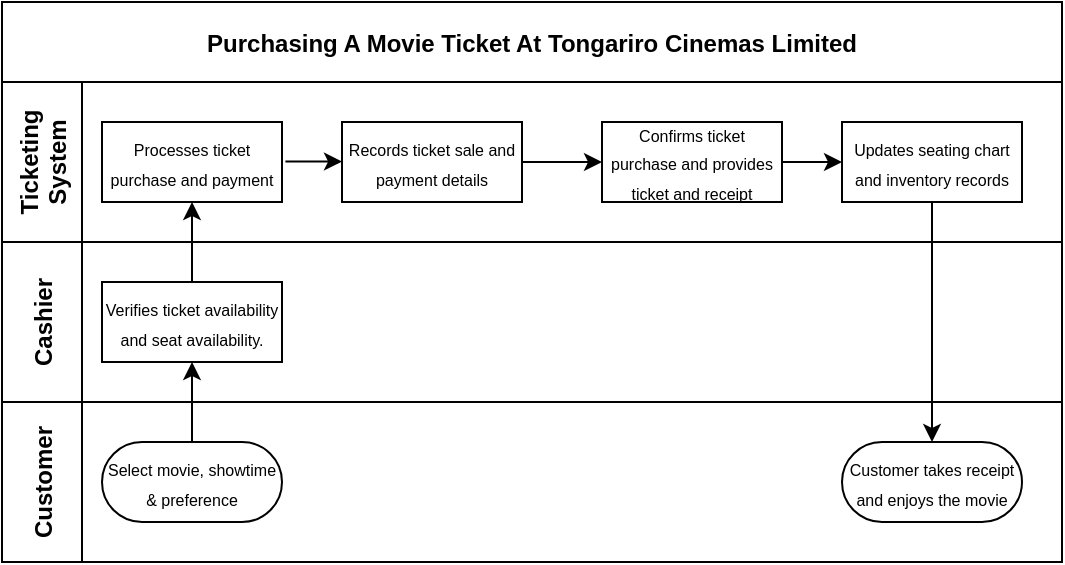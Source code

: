 <mxfile version="24.0.7" type="github">
  <diagram id="kgpKYQtTHZ0yAKxKKP6v" name="Page-1">
    <mxGraphModel dx="813" dy="447" grid="1" gridSize="10" guides="1" tooltips="1" connect="1" arrows="1" fold="1" page="1" pageScale="1" pageWidth="850" pageHeight="1100" math="0" shadow="0">
      <root>
        <mxCell id="0" />
        <mxCell id="1" parent="0" />
        <mxCell id="3nuBFxr9cyL0pnOWT2aG-1" value="Purchasing A Movie Ticket At Tongariro Cinemas Limited" style="shape=table;childLayout=tableLayout;startSize=40;collapsible=0;recursiveResize=0;expand=0;fillColor=none;fontStyle=1" parent="1" vertex="1">
          <mxGeometry x="100" y="70" width="530" height="280" as="geometry" />
        </mxCell>
        <mxCell id="3nuBFxr9cyL0pnOWT2aG-15" value="Ticketing&#xa;System" style="shape=tableRow;horizontal=0;swimlaneHead=0;swimlaneBody=0;top=0;left=0;bottom=0;right=0;fillColor=none;points=[[0,0.5],[1,0.5]];portConstraint=eastwest;startSize=40;collapsible=0;recursiveResize=0;expand=0;fontStyle=1;" parent="3nuBFxr9cyL0pnOWT2aG-1" vertex="1">
          <mxGeometry y="40" width="530" height="80" as="geometry" />
        </mxCell>
        <mxCell id="3nuBFxr9cyL0pnOWT2aG-18" value="" style="swimlane;swimlaneHead=0;swimlaneBody=0;connectable=0;fillColor=none;startSize=0;collapsible=0;recursiveResize=0;expand=0;fontStyle=1;" parent="3nuBFxr9cyL0pnOWT2aG-15" vertex="1">
          <mxGeometry x="40" width="490" height="80" as="geometry">
            <mxRectangle width="490" height="80" as="alternateBounds" />
          </mxGeometry>
        </mxCell>
        <mxCell id="3nuBFxr9cyL0pnOWT2aG-9" value="&lt;font style=&quot;font-size: 8px;&quot;&gt;Records ticket sale and payment details&lt;/font&gt;" style="rounded=0;whiteSpace=wrap;html=1;" parent="3nuBFxr9cyL0pnOWT2aG-18" vertex="1">
          <mxGeometry x="130" y="20" width="90" height="40" as="geometry" />
        </mxCell>
        <mxCell id="3nuBFxr9cyL0pnOWT2aG-10" value="&lt;font style=&quot;font-size: 8px;&quot;&gt;Confirms ticket purchase and provides ticket and receipt&lt;/font&gt;" style="rounded=0;whiteSpace=wrap;html=1;" parent="3nuBFxr9cyL0pnOWT2aG-18" vertex="1">
          <mxGeometry x="260" y="20" width="90" height="40" as="geometry" />
        </mxCell>
        <mxCell id="3nuBFxr9cyL0pnOWT2aG-25" value="" style="edgeStyle=orthogonalEdgeStyle;rounded=0;orthogonalLoop=1;jettySize=auto;html=1;entryX=0;entryY=0.5;entryDx=0;entryDy=0;" parent="3nuBFxr9cyL0pnOWT2aG-18" source="3nuBFxr9cyL0pnOWT2aG-9" target="3nuBFxr9cyL0pnOWT2aG-10" edge="1">
          <mxGeometry relative="1" as="geometry">
            <mxPoint x="235" y="270" as="targetPoint" />
          </mxGeometry>
        </mxCell>
        <mxCell id="3nuBFxr9cyL0pnOWT2aG-20" value="&lt;font style=&quot;font-size: 8px;&quot;&gt;Updates seating chart and inventory records&lt;/font&gt;" style="rounded=0;whiteSpace=wrap;html=1;" parent="3nuBFxr9cyL0pnOWT2aG-18" vertex="1">
          <mxGeometry x="380" y="20" width="90" height="40" as="geometry" />
        </mxCell>
        <mxCell id="3nuBFxr9cyL0pnOWT2aG-27" value="" style="edgeStyle=orthogonalEdgeStyle;rounded=0;orthogonalLoop=1;jettySize=auto;html=1;" parent="3nuBFxr9cyL0pnOWT2aG-18" source="3nuBFxr9cyL0pnOWT2aG-10" target="3nuBFxr9cyL0pnOWT2aG-20" edge="1">
          <mxGeometry relative="1" as="geometry" />
        </mxCell>
        <mxCell id="drMao2CNBJefgwkVkPB2-33" value="Cashier" style="shape=tableRow;horizontal=0;swimlaneHead=0;swimlaneBody=0;top=0;left=0;bottom=0;right=0;fillColor=none;points=[[0,0.5],[1,0.5]];portConstraint=eastwest;startSize=40;collapsible=0;recursiveResize=0;expand=0;fontStyle=1;" vertex="1" parent="3nuBFxr9cyL0pnOWT2aG-1">
          <mxGeometry y="120" width="530" height="80" as="geometry" />
        </mxCell>
        <mxCell id="drMao2CNBJefgwkVkPB2-35" style="swimlane;swimlaneHead=0;swimlaneBody=0;connectable=0;fillColor=none;startSize=0;collapsible=0;recursiveResize=0;expand=0;fontStyle=1;" vertex="1" parent="drMao2CNBJefgwkVkPB2-33">
          <mxGeometry x="40" width="490" height="80" as="geometry">
            <mxRectangle width="490" height="80" as="alternateBounds" />
          </mxGeometry>
        </mxCell>
        <mxCell id="3nuBFxr9cyL0pnOWT2aG-17" value="&lt;font style=&quot;font-size: 8px;&quot;&gt;Processes ticket purchase and payment&lt;/font&gt;" style="rounded=0;whiteSpace=wrap;html=1;" parent="drMao2CNBJefgwkVkPB2-35" vertex="1">
          <mxGeometry x="10" y="-60" width="90" height="40" as="geometry" />
        </mxCell>
        <mxCell id="3nuBFxr9cyL0pnOWT2aG-7" value="&lt;font style=&quot;font-size: 8px;&quot;&gt;Verifies ticket availability and seat availability.&lt;/font&gt;" style="rounded=0;whiteSpace=wrap;html=1;" parent="drMao2CNBJefgwkVkPB2-35" vertex="1">
          <mxGeometry x="10" y="20" width="90" height="40" as="geometry" />
        </mxCell>
        <mxCell id="3nuBFxr9cyL0pnOWT2aG-6" value="&lt;font style=&quot;font-size: 8px;&quot;&gt;Select movie, showtime&lt;br&gt;&amp;amp; preference&lt;/font&gt;" style="rounded=1;whiteSpace=wrap;html=1;arcSize=50;" parent="drMao2CNBJefgwkVkPB2-35" vertex="1">
          <mxGeometry x="10" y="100" width="90" height="40" as="geometry" />
        </mxCell>
        <mxCell id="3nuBFxr9cyL0pnOWT2aG-2" value="" style="edgeStyle=orthogonalEdgeStyle;rounded=0;orthogonalLoop=1;jettySize=auto;html=1;" parent="drMao2CNBJefgwkVkPB2-35" source="3nuBFxr9cyL0pnOWT2aG-7" target="3nuBFxr9cyL0pnOWT2aG-17" edge="1">
          <mxGeometry relative="1" as="geometry" />
        </mxCell>
        <mxCell id="3nuBFxr9cyL0pnOWT2aG-5" style="edgeStyle=orthogonalEdgeStyle;rounded=0;orthogonalLoop=1;jettySize=auto;html=1;" parent="drMao2CNBJefgwkVkPB2-35" source="3nuBFxr9cyL0pnOWT2aG-6" target="3nuBFxr9cyL0pnOWT2aG-7" edge="1">
          <mxGeometry relative="1" as="geometry" />
        </mxCell>
        <mxCell id="drMao2CNBJefgwkVkPB2-29" value="Customer" style="shape=tableRow;horizontal=0;swimlaneHead=0;swimlaneBody=0;top=0;left=0;bottom=0;right=0;fillColor=none;points=[[0,0.5],[1,0.5]];portConstraint=eastwest;startSize=40;collapsible=0;recursiveResize=0;expand=0;fontStyle=1;" vertex="1" parent="3nuBFxr9cyL0pnOWT2aG-1">
          <mxGeometry y="200" width="530" height="80" as="geometry" />
        </mxCell>
        <mxCell id="drMao2CNBJefgwkVkPB2-31" style="swimlane;swimlaneHead=0;swimlaneBody=0;connectable=0;fillColor=none;startSize=0;collapsible=0;recursiveResize=0;expand=0;fontStyle=1;" vertex="1" parent="drMao2CNBJefgwkVkPB2-29">
          <mxGeometry x="40" width="490" height="80" as="geometry">
            <mxRectangle width="490" height="80" as="alternateBounds" />
          </mxGeometry>
        </mxCell>
        <mxCell id="drMao2CNBJefgwkVkPB2-38" value="&lt;span style=&quot;font-size: 8px;&quot;&gt;Customer takes receipt and enjoys the movie&lt;/span&gt;" style="rounded=1;whiteSpace=wrap;html=1;arcSize=50;" vertex="1" parent="drMao2CNBJefgwkVkPB2-31">
          <mxGeometry x="380" y="20" width="90" height="40" as="geometry" />
        </mxCell>
        <mxCell id="drMao2CNBJefgwkVkPB2-37" value="" style="edgeStyle=orthogonalEdgeStyle;rounded=0;orthogonalLoop=1;jettySize=auto;html=1;entryX=0;entryY=0.5;entryDx=0;entryDy=0;exitX=1.019;exitY=0.495;exitDx=0;exitDy=0;exitPerimeter=0;" edge="1" parent="3nuBFxr9cyL0pnOWT2aG-1" source="3nuBFxr9cyL0pnOWT2aG-17" target="3nuBFxr9cyL0pnOWT2aG-9">
          <mxGeometry relative="1" as="geometry">
            <mxPoint x="235" y="320" as="sourcePoint" />
            <mxPoint x="200" y="350" as="targetPoint" />
            <Array as="points" />
          </mxGeometry>
        </mxCell>
        <mxCell id="drMao2CNBJefgwkVkPB2-39" value="" style="edgeStyle=orthogonalEdgeStyle;rounded=0;orthogonalLoop=1;jettySize=auto;html=1;entryX=0.5;entryY=0;entryDx=0;entryDy=0;exitX=0.5;exitY=1;exitDx=0;exitDy=0;" edge="1" parent="3nuBFxr9cyL0pnOWT2aG-1" source="3nuBFxr9cyL0pnOWT2aG-20" target="drMao2CNBJefgwkVkPB2-38">
          <mxGeometry relative="1" as="geometry">
            <mxPoint x="400" y="90" as="sourcePoint" />
            <mxPoint x="430" y="90" as="targetPoint" />
          </mxGeometry>
        </mxCell>
      </root>
    </mxGraphModel>
  </diagram>
</mxfile>
